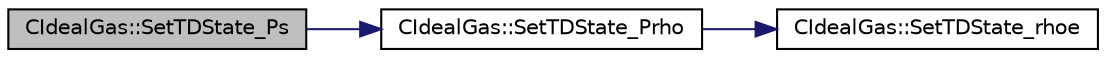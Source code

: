 digraph "CIdealGas::SetTDState_Ps"
{
 // LATEX_PDF_SIZE
  edge [fontname="Helvetica",fontsize="10",labelfontname="Helvetica",labelfontsize="10"];
  node [fontname="Helvetica",fontsize="10",shape=record];
  rankdir="LR";
  Node1 [label="CIdealGas::SetTDState_Ps",height=0.2,width=0.4,color="black", fillcolor="grey75", style="filled", fontcolor="black",tooltip="Set the Dimensionless State using Pressure and Entropy."];
  Node1 -> Node2 [color="midnightblue",fontsize="10",style="solid",fontname="Helvetica"];
  Node2 [label="CIdealGas::SetTDState_Prho",height=0.2,width=0.4,color="black", fillcolor="white", style="filled",URL="$classCIdealGas.html#aa4a603500aaa17a6a560cf81d68b37c4",tooltip="Set the Dimensionless State using Pressure and Density."];
  Node2 -> Node3 [color="midnightblue",fontsize="10",style="solid",fontname="Helvetica"];
  Node3 [label="CIdealGas::SetTDState_rhoe",height=0.2,width=0.4,color="black", fillcolor="white", style="filled",URL="$classCIdealGas.html#a5e7a50a3b8dc1e283695e702b82dac79",tooltip="Set the Dimensionless State using Density and Internal Energy."];
}
